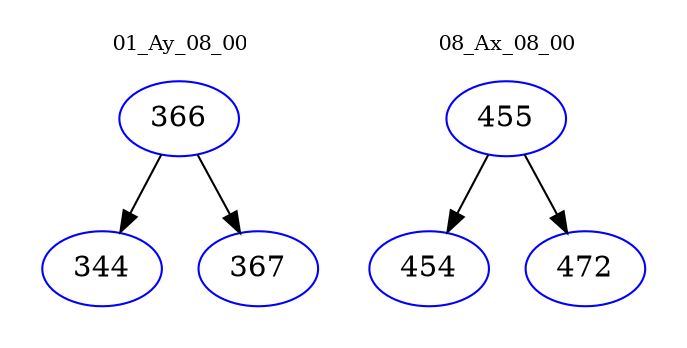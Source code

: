 digraph{
subgraph cluster_0 {
color = white
label = "01_Ay_08_00";
fontsize=10;
T0_366 [label="366", color="blue"]
T0_366 -> T0_344 [color="black"]
T0_344 [label="344", color="blue"]
T0_366 -> T0_367 [color="black"]
T0_367 [label="367", color="blue"]
}
subgraph cluster_1 {
color = white
label = "08_Ax_08_00";
fontsize=10;
T1_455 [label="455", color="blue"]
T1_455 -> T1_454 [color="black"]
T1_454 [label="454", color="blue"]
T1_455 -> T1_472 [color="black"]
T1_472 [label="472", color="blue"]
}
}
